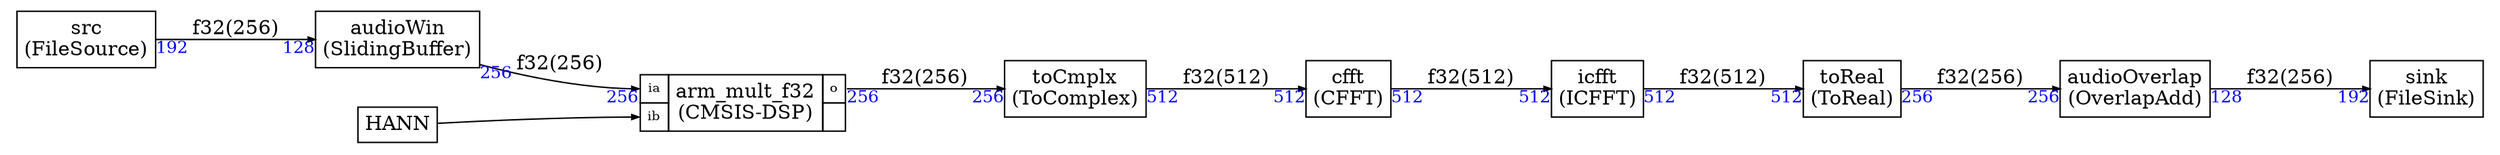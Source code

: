 


digraph structs {
    node [shape=plaintext]
    rankdir=LR
    edge [arrowsize=0.5]
    fontname="times"



arm_mult_f321 [label=<
<TABLE BORDER="0" CELLBORDER="1" CELLSPACING="0" CELLPADDING="4">
  <TR>
    <TD PORT="ia"><FONT POINT-SIZE="9.0">ia</FONT></TD>
    <TD ALIGN="CENTER" ROWSPAN="2">arm_mult_f32<BR/>(CMSIS-DSP)</TD>
    <TD PORT="o"><FONT POINT-SIZE="9.0">o</FONT></TD>
  </TR>
  <TR>
<TD PORT="ib"><FONT POINT-SIZE="9.0">ib</FONT></TD>
<TD></TD>
</TR>

</TABLE>>];


audioOverlap [label=<
<TABLE BORDER="0" CELLBORDER="1" CELLSPACING="0" CELLPADDING="4">
  <TR>
    <TD ALIGN="CENTER" PORT="i">audioOverlap<BR/>(OverlapAdd)</TD>
  </TR>
</TABLE>>];

audioWin [label=<
<TABLE BORDER="0" CELLBORDER="1" CELLSPACING="0" CELLPADDING="4">
  <TR>
    <TD ALIGN="CENTER" PORT="i">audioWin<BR/>(SlidingBuffer)</TD>
  </TR>
</TABLE>>];

cfft [label=<
<TABLE BORDER="0" CELLBORDER="1" CELLSPACING="0" CELLPADDING="4">
  <TR>
    <TD ALIGN="CENTER" PORT="i">cfft<BR/>(CFFT)</TD>
  </TR>
</TABLE>>];

icfft [label=<
<TABLE BORDER="0" CELLBORDER="1" CELLSPACING="0" CELLPADDING="4">
  <TR>
    <TD ALIGN="CENTER" PORT="i">icfft<BR/>(ICFFT)</TD>
  </TR>
</TABLE>>];

sink [label=<
<TABLE BORDER="0" CELLBORDER="1" CELLSPACING="0" CELLPADDING="4">
  <TR>
    <TD ALIGN="CENTER" PORT="i">sink<BR/>(FileSink)</TD>
  </TR>
</TABLE>>];

src [label=<
<TABLE BORDER="0" CELLBORDER="1" CELLSPACING="0" CELLPADDING="4">
  <TR>
    <TD ALIGN="CENTER" PORT="i">src<BR/>(FileSource)</TD>
  </TR>
</TABLE>>];

toCmplx [label=<
<TABLE BORDER="0" CELLBORDER="1" CELLSPACING="0" CELLPADDING="4">
  <TR>
    <TD ALIGN="CENTER" PORT="i">toCmplx<BR/>(ToComplex)</TD>
  </TR>
</TABLE>>];

toReal [label=<
<TABLE BORDER="0" CELLBORDER="1" CELLSPACING="0" CELLPADDING="4">
  <TR>
    <TD ALIGN="CENTER" PORT="i">toReal<BR/>(ToReal)</TD>
  </TR>
</TABLE>>];



src:i -> audioWin:i [headlabel=<<FONT COLOR="blue" POINT-SIZE="12.0" >128</FONT>>,taillabel=<<FONT COLOR="blue" POINT-SIZE="12.0" >192</FONT>>,label="f32(256)"]

audioWin:i -> arm_mult_f321:ia [headlabel=<<FONT COLOR="blue" POINT-SIZE="12.0" >256</FONT>>,taillabel=<<FONT COLOR="blue" POINT-SIZE="12.0" >256</FONT>>,label="f32(256)"]

arm_mult_f321:o -> toCmplx:i [headlabel=<<FONT COLOR="blue" POINT-SIZE="12.0" >256</FONT>>,taillabel=<<FONT COLOR="blue" POINT-SIZE="12.0" >256</FONT>>,label="f32(256)"]

toCmplx:i -> cfft:i [headlabel=<<FONT COLOR="blue" POINT-SIZE="12.0" >512</FONT>>,taillabel=<<FONT COLOR="blue" POINT-SIZE="12.0" >512</FONT>>,label="f32(512)"]

cfft:i -> icfft:i [headlabel=<<FONT COLOR="blue" POINT-SIZE="12.0" >512</FONT>>,taillabel=<<FONT COLOR="blue" POINT-SIZE="12.0" >512</FONT>>,label="f32(512)"]

icfft:i -> toReal:i [headlabel=<<FONT COLOR="blue" POINT-SIZE="12.0" >512</FONT>>,taillabel=<<FONT COLOR="blue" POINT-SIZE="12.0" >512</FONT>>,label="f32(512)"]

toReal:i -> audioOverlap:i [headlabel=<<FONT COLOR="blue" POINT-SIZE="12.0" >256</FONT>>,taillabel=<<FONT COLOR="blue" POINT-SIZE="12.0" >256</FONT>>,label="f32(256)"]

audioOverlap:i -> sink:i [headlabel=<<FONT COLOR="blue" POINT-SIZE="12.0" >192</FONT>>,taillabel=<<FONT COLOR="blue" POINT-SIZE="12.0" >128</FONT>>,label="f32(256)"]

HANN [label=<
<TABLE BORDER="0" CELLBORDER="1" CELLSPACING="0" CELLPADDING="4">
  <TR>
    <TD ALIGN="CENTER" PORT="i">HANN</TD>
  </TR>
</TABLE>>];

HANN:i -> arm_mult_f321:ib

}
